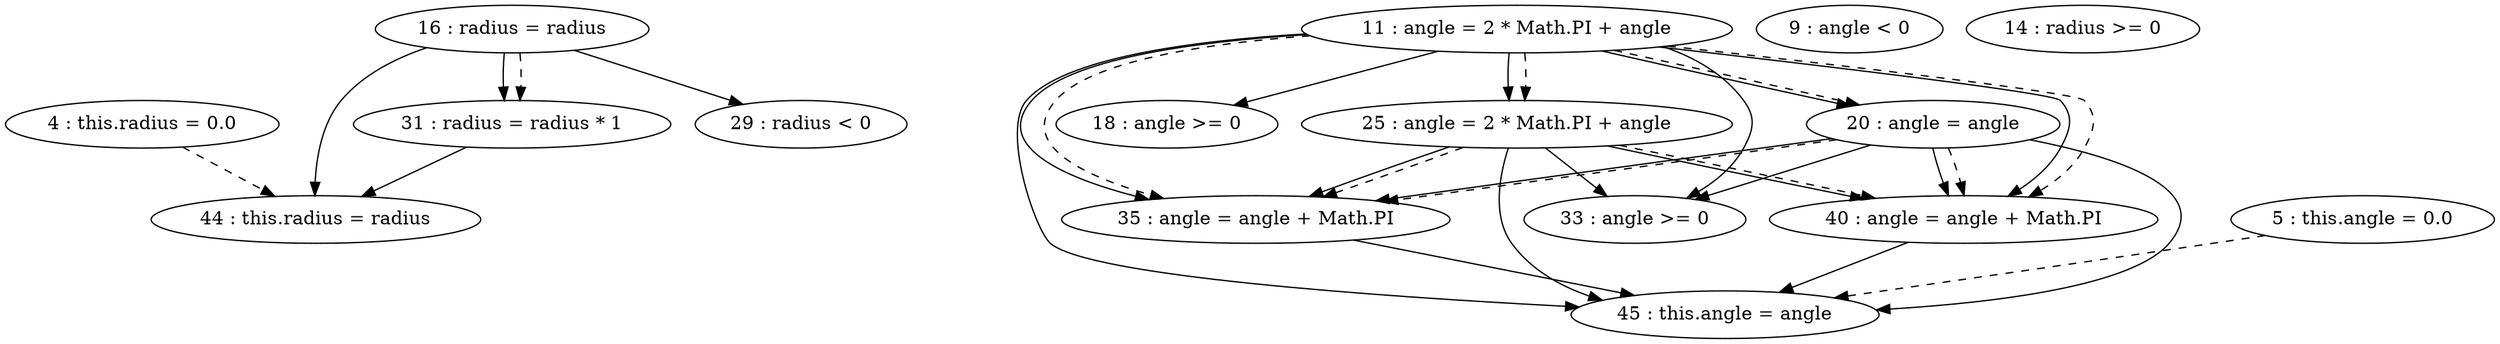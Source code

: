 digraph G {
"4 : this.radius = 0.0"
"4 : this.radius = 0.0" -> "44 : this.radius = radius" [style=dashed]
"5 : this.angle = 0.0"
"5 : this.angle = 0.0" -> "45 : this.angle = angle" [style=dashed]
"9 : angle < 0"
"11 : angle = 2 * Math.PI + angle"
"11 : angle = 2 * Math.PI + angle" -> "25 : angle = 2 * Math.PI + angle"
"11 : angle = 2 * Math.PI + angle" -> "18 : angle >= 0"
"11 : angle = 2 * Math.PI + angle" -> "35 : angle = angle + Math.PI"
"11 : angle = 2 * Math.PI + angle" -> "33 : angle >= 0"
"11 : angle = 2 * Math.PI + angle" -> "45 : this.angle = angle"
"11 : angle = 2 * Math.PI + angle" -> "40 : angle = angle + Math.PI"
"11 : angle = 2 * Math.PI + angle" -> "20 : angle = angle"
"11 : angle = 2 * Math.PI + angle" -> "25 : angle = 2 * Math.PI + angle" [style=dashed]
"11 : angle = 2 * Math.PI + angle" -> "35 : angle = angle + Math.PI" [style=dashed]
"11 : angle = 2 * Math.PI + angle" -> "40 : angle = angle + Math.PI" [style=dashed]
"11 : angle = 2 * Math.PI + angle" -> "20 : angle = angle" [style=dashed]
"14 : radius >= 0"
"16 : radius = radius"
"16 : radius = radius" -> "44 : this.radius = radius"
"16 : radius = radius" -> "31 : radius = radius * 1"
"16 : radius = radius" -> "29 : radius < 0"
"16 : radius = radius" -> "31 : radius = radius * 1" [style=dashed]
"18 : angle >= 0"
"20 : angle = angle"
"20 : angle = angle" -> "35 : angle = angle + Math.PI"
"20 : angle = angle" -> "33 : angle >= 0"
"20 : angle = angle" -> "45 : this.angle = angle"
"20 : angle = angle" -> "40 : angle = angle + Math.PI"
"20 : angle = angle" -> "35 : angle = angle + Math.PI" [style=dashed]
"20 : angle = angle" -> "40 : angle = angle + Math.PI" [style=dashed]
"25 : angle = 2 * Math.PI + angle"
"25 : angle = 2 * Math.PI + angle" -> "35 : angle = angle + Math.PI"
"25 : angle = 2 * Math.PI + angle" -> "33 : angle >= 0"
"25 : angle = 2 * Math.PI + angle" -> "45 : this.angle = angle"
"25 : angle = 2 * Math.PI + angle" -> "40 : angle = angle + Math.PI"
"25 : angle = 2 * Math.PI + angle" -> "35 : angle = angle + Math.PI" [style=dashed]
"25 : angle = 2 * Math.PI + angle" -> "40 : angle = angle + Math.PI" [style=dashed]
"29 : radius < 0"
"31 : radius = radius * 1"
"31 : radius = radius * 1" -> "44 : this.radius = radius"
"33 : angle >= 0"
"35 : angle = angle + Math.PI"
"35 : angle = angle + Math.PI" -> "45 : this.angle = angle"
"40 : angle = angle + Math.PI"
"40 : angle = angle + Math.PI" -> "45 : this.angle = angle"
"44 : this.radius = radius"
"45 : this.angle = angle"
}